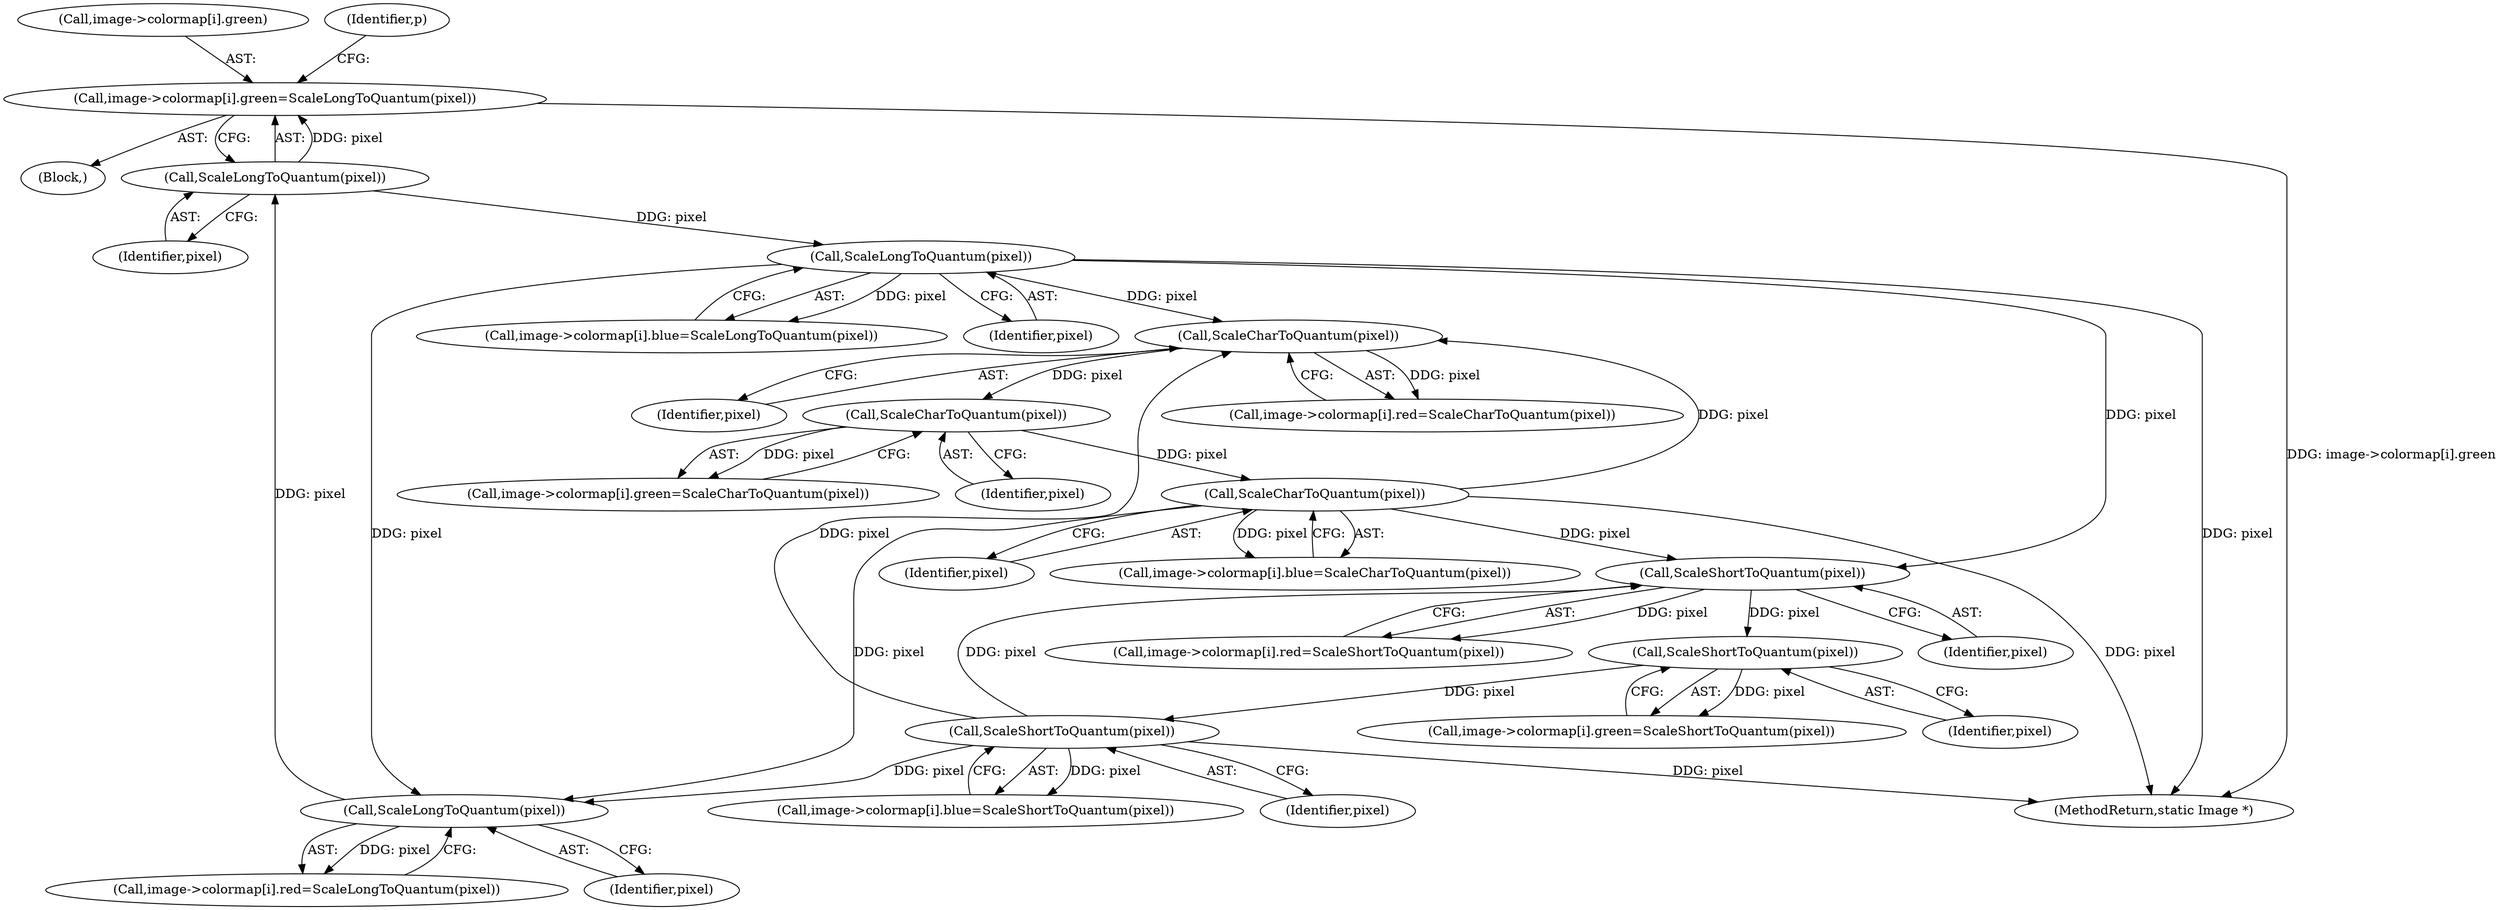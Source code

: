 digraph "0_ImageMagick_4493d9ca1124564da17f9b628ef9d0f1a6be9738@array" {
"1002298" [label="(Call,image->colormap[i].green=ScaleLongToQuantum(pixel))"];
"1002306" [label="(Call,ScaleLongToQuantum(pixel))"];
"1002289" [label="(Call,ScaleLongToQuantum(pixel))"];
"1002185" [label="(Call,ScaleCharToQuantum(pixel))"];
"1002169" [label="(Call,ScaleCharToQuantum(pixel))"];
"1002153" [label="(Call,ScaleCharToQuantum(pixel))"];
"1002323" [label="(Call,ScaleLongToQuantum(pixel))"];
"1002254" [label="(Call,ScaleShortToQuantum(pixel))"];
"1002237" [label="(Call,ScaleShortToQuantum(pixel))"];
"1002220" [label="(Call,ScaleShortToQuantum(pixel))"];
"1002307" [label="(Identifier,pixel)"];
"1002306" [label="(Call,ScaleLongToQuantum(pixel))"];
"1002298" [label="(Call,image->colormap[i].green=ScaleLongToQuantum(pixel))"];
"1002185" [label="(Call,ScaleCharToQuantum(pixel))"];
"1002237" [label="(Call,ScaleShortToQuantum(pixel))"];
"1002281" [label="(Call,image->colormap[i].red=ScaleLongToQuantum(pixel))"];
"1002170" [label="(Identifier,pixel)"];
"1002290" [label="(Identifier,pixel)"];
"1002254" [label="(Call,ScaleShortToQuantum(pixel))"];
"1002289" [label="(Call,ScaleLongToQuantum(pixel))"];
"1002220" [label="(Call,ScaleShortToQuantum(pixel))"];
"1002315" [label="(Call,image->colormap[i].blue=ScaleLongToQuantum(pixel))"];
"1002255" [label="(Identifier,pixel)"];
"1002273" [label="(Block,)"];
"1002323" [label="(Call,ScaleLongToQuantum(pixel))"];
"1002153" [label="(Call,ScaleCharToQuantum(pixel))"];
"1002186" [label="(Identifier,pixel)"];
"1002161" [label="(Call,image->colormap[i].green=ScaleCharToQuantum(pixel))"];
"1002221" [label="(Identifier,pixel)"];
"1002299" [label="(Call,image->colormap[i].green)"];
"1002474" [label="(MethodReturn,static Image *)"];
"1002145" [label="(Call,image->colormap[i].red=ScaleCharToQuantum(pixel))"];
"1002309" [label="(Identifier,p)"];
"1002324" [label="(Identifier,pixel)"];
"1002212" [label="(Call,image->colormap[i].red=ScaleShortToQuantum(pixel))"];
"1002238" [label="(Identifier,pixel)"];
"1002177" [label="(Call,image->colormap[i].blue=ScaleCharToQuantum(pixel))"];
"1002154" [label="(Identifier,pixel)"];
"1002229" [label="(Call,image->colormap[i].green=ScaleShortToQuantum(pixel))"];
"1002169" [label="(Call,ScaleCharToQuantum(pixel))"];
"1002246" [label="(Call,image->colormap[i].blue=ScaleShortToQuantum(pixel))"];
"1002298" -> "1002273"  [label="AST: "];
"1002298" -> "1002306"  [label="CFG: "];
"1002299" -> "1002298"  [label="AST: "];
"1002306" -> "1002298"  [label="AST: "];
"1002309" -> "1002298"  [label="CFG: "];
"1002298" -> "1002474"  [label="DDG: image->colormap[i].green"];
"1002306" -> "1002298"  [label="DDG: pixel"];
"1002306" -> "1002307"  [label="CFG: "];
"1002307" -> "1002306"  [label="AST: "];
"1002289" -> "1002306"  [label="DDG: pixel"];
"1002306" -> "1002323"  [label="DDG: pixel"];
"1002289" -> "1002281"  [label="AST: "];
"1002289" -> "1002290"  [label="CFG: "];
"1002290" -> "1002289"  [label="AST: "];
"1002281" -> "1002289"  [label="CFG: "];
"1002289" -> "1002281"  [label="DDG: pixel"];
"1002185" -> "1002289"  [label="DDG: pixel"];
"1002323" -> "1002289"  [label="DDG: pixel"];
"1002254" -> "1002289"  [label="DDG: pixel"];
"1002185" -> "1002177"  [label="AST: "];
"1002185" -> "1002186"  [label="CFG: "];
"1002186" -> "1002185"  [label="AST: "];
"1002177" -> "1002185"  [label="CFG: "];
"1002185" -> "1002474"  [label="DDG: pixel"];
"1002185" -> "1002153"  [label="DDG: pixel"];
"1002185" -> "1002177"  [label="DDG: pixel"];
"1002169" -> "1002185"  [label="DDG: pixel"];
"1002185" -> "1002220"  [label="DDG: pixel"];
"1002169" -> "1002161"  [label="AST: "];
"1002169" -> "1002170"  [label="CFG: "];
"1002170" -> "1002169"  [label="AST: "];
"1002161" -> "1002169"  [label="CFG: "];
"1002169" -> "1002161"  [label="DDG: pixel"];
"1002153" -> "1002169"  [label="DDG: pixel"];
"1002153" -> "1002145"  [label="AST: "];
"1002153" -> "1002154"  [label="CFG: "];
"1002154" -> "1002153"  [label="AST: "];
"1002145" -> "1002153"  [label="CFG: "];
"1002153" -> "1002145"  [label="DDG: pixel"];
"1002323" -> "1002153"  [label="DDG: pixel"];
"1002254" -> "1002153"  [label="DDG: pixel"];
"1002323" -> "1002315"  [label="AST: "];
"1002323" -> "1002324"  [label="CFG: "];
"1002324" -> "1002323"  [label="AST: "];
"1002315" -> "1002323"  [label="CFG: "];
"1002323" -> "1002474"  [label="DDG: pixel"];
"1002323" -> "1002220"  [label="DDG: pixel"];
"1002323" -> "1002315"  [label="DDG: pixel"];
"1002254" -> "1002246"  [label="AST: "];
"1002254" -> "1002255"  [label="CFG: "];
"1002255" -> "1002254"  [label="AST: "];
"1002246" -> "1002254"  [label="CFG: "];
"1002254" -> "1002474"  [label="DDG: pixel"];
"1002254" -> "1002220"  [label="DDG: pixel"];
"1002254" -> "1002246"  [label="DDG: pixel"];
"1002237" -> "1002254"  [label="DDG: pixel"];
"1002237" -> "1002229"  [label="AST: "];
"1002237" -> "1002238"  [label="CFG: "];
"1002238" -> "1002237"  [label="AST: "];
"1002229" -> "1002237"  [label="CFG: "];
"1002237" -> "1002229"  [label="DDG: pixel"];
"1002220" -> "1002237"  [label="DDG: pixel"];
"1002220" -> "1002212"  [label="AST: "];
"1002220" -> "1002221"  [label="CFG: "];
"1002221" -> "1002220"  [label="AST: "];
"1002212" -> "1002220"  [label="CFG: "];
"1002220" -> "1002212"  [label="DDG: pixel"];
}
